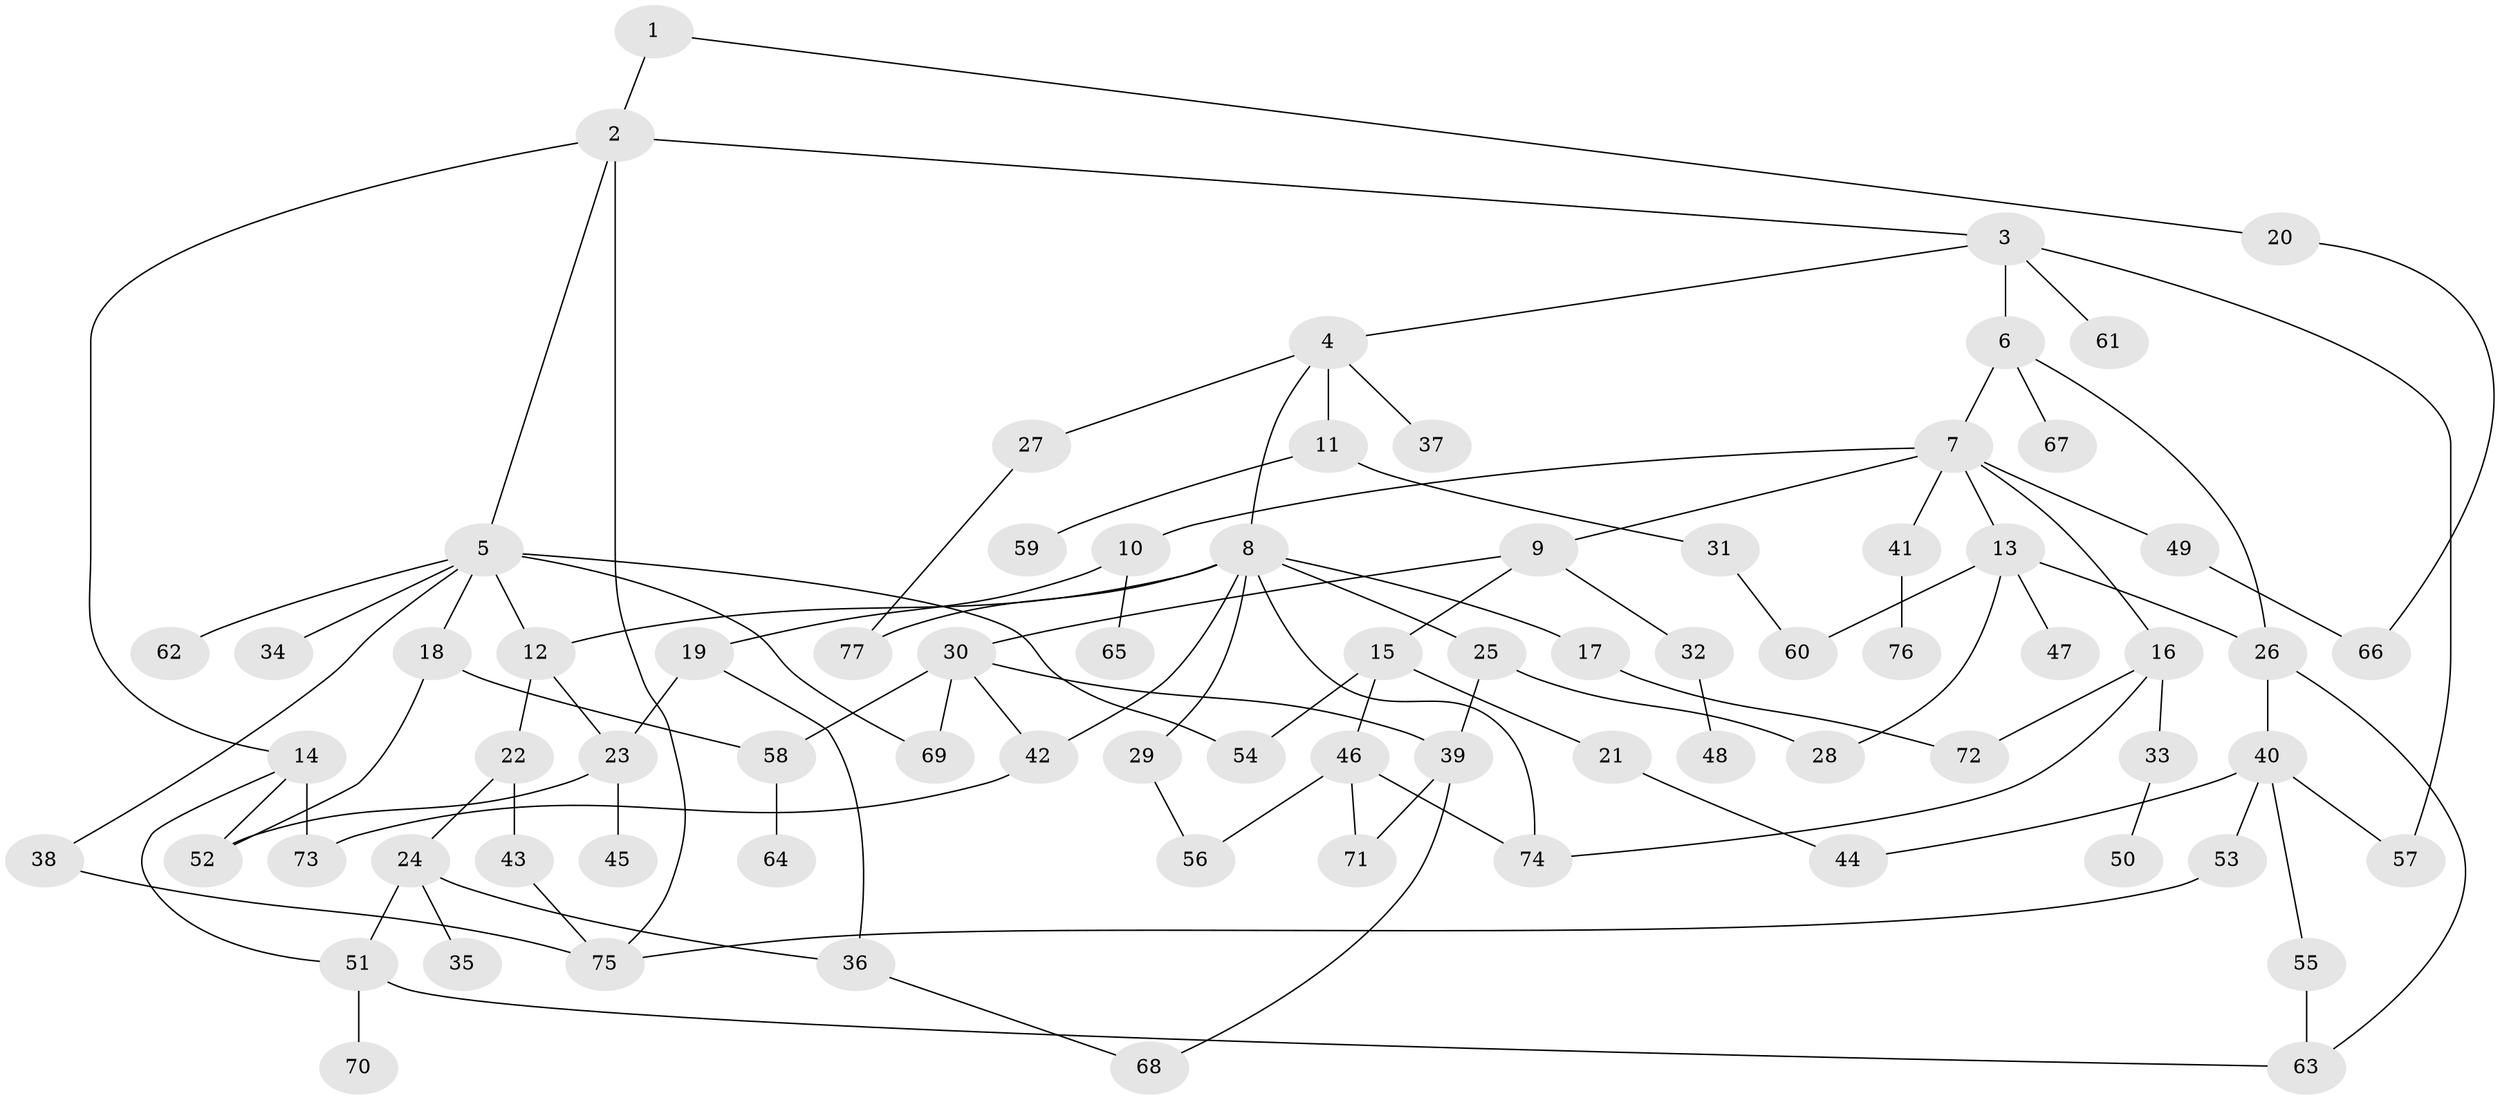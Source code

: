 // coarse degree distribution, {3: 0.3225806451612903, 5: 0.1935483870967742, 9: 0.03225806451612903, 1: 0.0967741935483871, 2: 0.12903225806451613, 4: 0.12903225806451613, 6: 0.0967741935483871}
// Generated by graph-tools (version 1.1) at 2025/36/03/04/25 23:36:06]
// undirected, 77 vertices, 106 edges
graph export_dot {
  node [color=gray90,style=filled];
  1;
  2;
  3;
  4;
  5;
  6;
  7;
  8;
  9;
  10;
  11;
  12;
  13;
  14;
  15;
  16;
  17;
  18;
  19;
  20;
  21;
  22;
  23;
  24;
  25;
  26;
  27;
  28;
  29;
  30;
  31;
  32;
  33;
  34;
  35;
  36;
  37;
  38;
  39;
  40;
  41;
  42;
  43;
  44;
  45;
  46;
  47;
  48;
  49;
  50;
  51;
  52;
  53;
  54;
  55;
  56;
  57;
  58;
  59;
  60;
  61;
  62;
  63;
  64;
  65;
  66;
  67;
  68;
  69;
  70;
  71;
  72;
  73;
  74;
  75;
  76;
  77;
  1 -- 2;
  1 -- 20;
  2 -- 3;
  2 -- 5;
  2 -- 14;
  2 -- 75;
  3 -- 4;
  3 -- 6;
  3 -- 57;
  3 -- 61;
  4 -- 8;
  4 -- 11;
  4 -- 27;
  4 -- 37;
  5 -- 18;
  5 -- 34;
  5 -- 38;
  5 -- 62;
  5 -- 69;
  5 -- 12;
  5 -- 54;
  6 -- 7;
  6 -- 67;
  6 -- 26;
  7 -- 9;
  7 -- 10;
  7 -- 13;
  7 -- 16;
  7 -- 41;
  7 -- 49;
  8 -- 12;
  8 -- 17;
  8 -- 25;
  8 -- 29;
  8 -- 77;
  8 -- 74;
  8 -- 42;
  9 -- 15;
  9 -- 30;
  9 -- 32;
  10 -- 19;
  10 -- 65;
  11 -- 31;
  11 -- 59;
  12 -- 22;
  12 -- 23;
  13 -- 26;
  13 -- 28;
  13 -- 47;
  13 -- 60;
  14 -- 52;
  14 -- 73;
  14 -- 51;
  15 -- 21;
  15 -- 46;
  15 -- 54;
  16 -- 33;
  16 -- 72;
  16 -- 74;
  17 -- 72;
  18 -- 58;
  18 -- 52;
  19 -- 23;
  19 -- 36;
  20 -- 66;
  21 -- 44;
  22 -- 24;
  22 -- 43;
  23 -- 45;
  23 -- 52;
  24 -- 35;
  24 -- 36;
  24 -- 51;
  25 -- 39;
  25 -- 28;
  26 -- 40;
  26 -- 63;
  27 -- 77;
  29 -- 56;
  30 -- 42;
  30 -- 58;
  30 -- 39;
  30 -- 69;
  31 -- 60;
  32 -- 48;
  33 -- 50;
  36 -- 68;
  38 -- 75;
  39 -- 71;
  39 -- 68;
  40 -- 53;
  40 -- 55;
  40 -- 44;
  40 -- 57;
  41 -- 76;
  42 -- 73;
  43 -- 75;
  46 -- 56;
  46 -- 74;
  46 -- 71;
  49 -- 66;
  51 -- 63;
  51 -- 70;
  53 -- 75;
  55 -- 63;
  58 -- 64;
}
